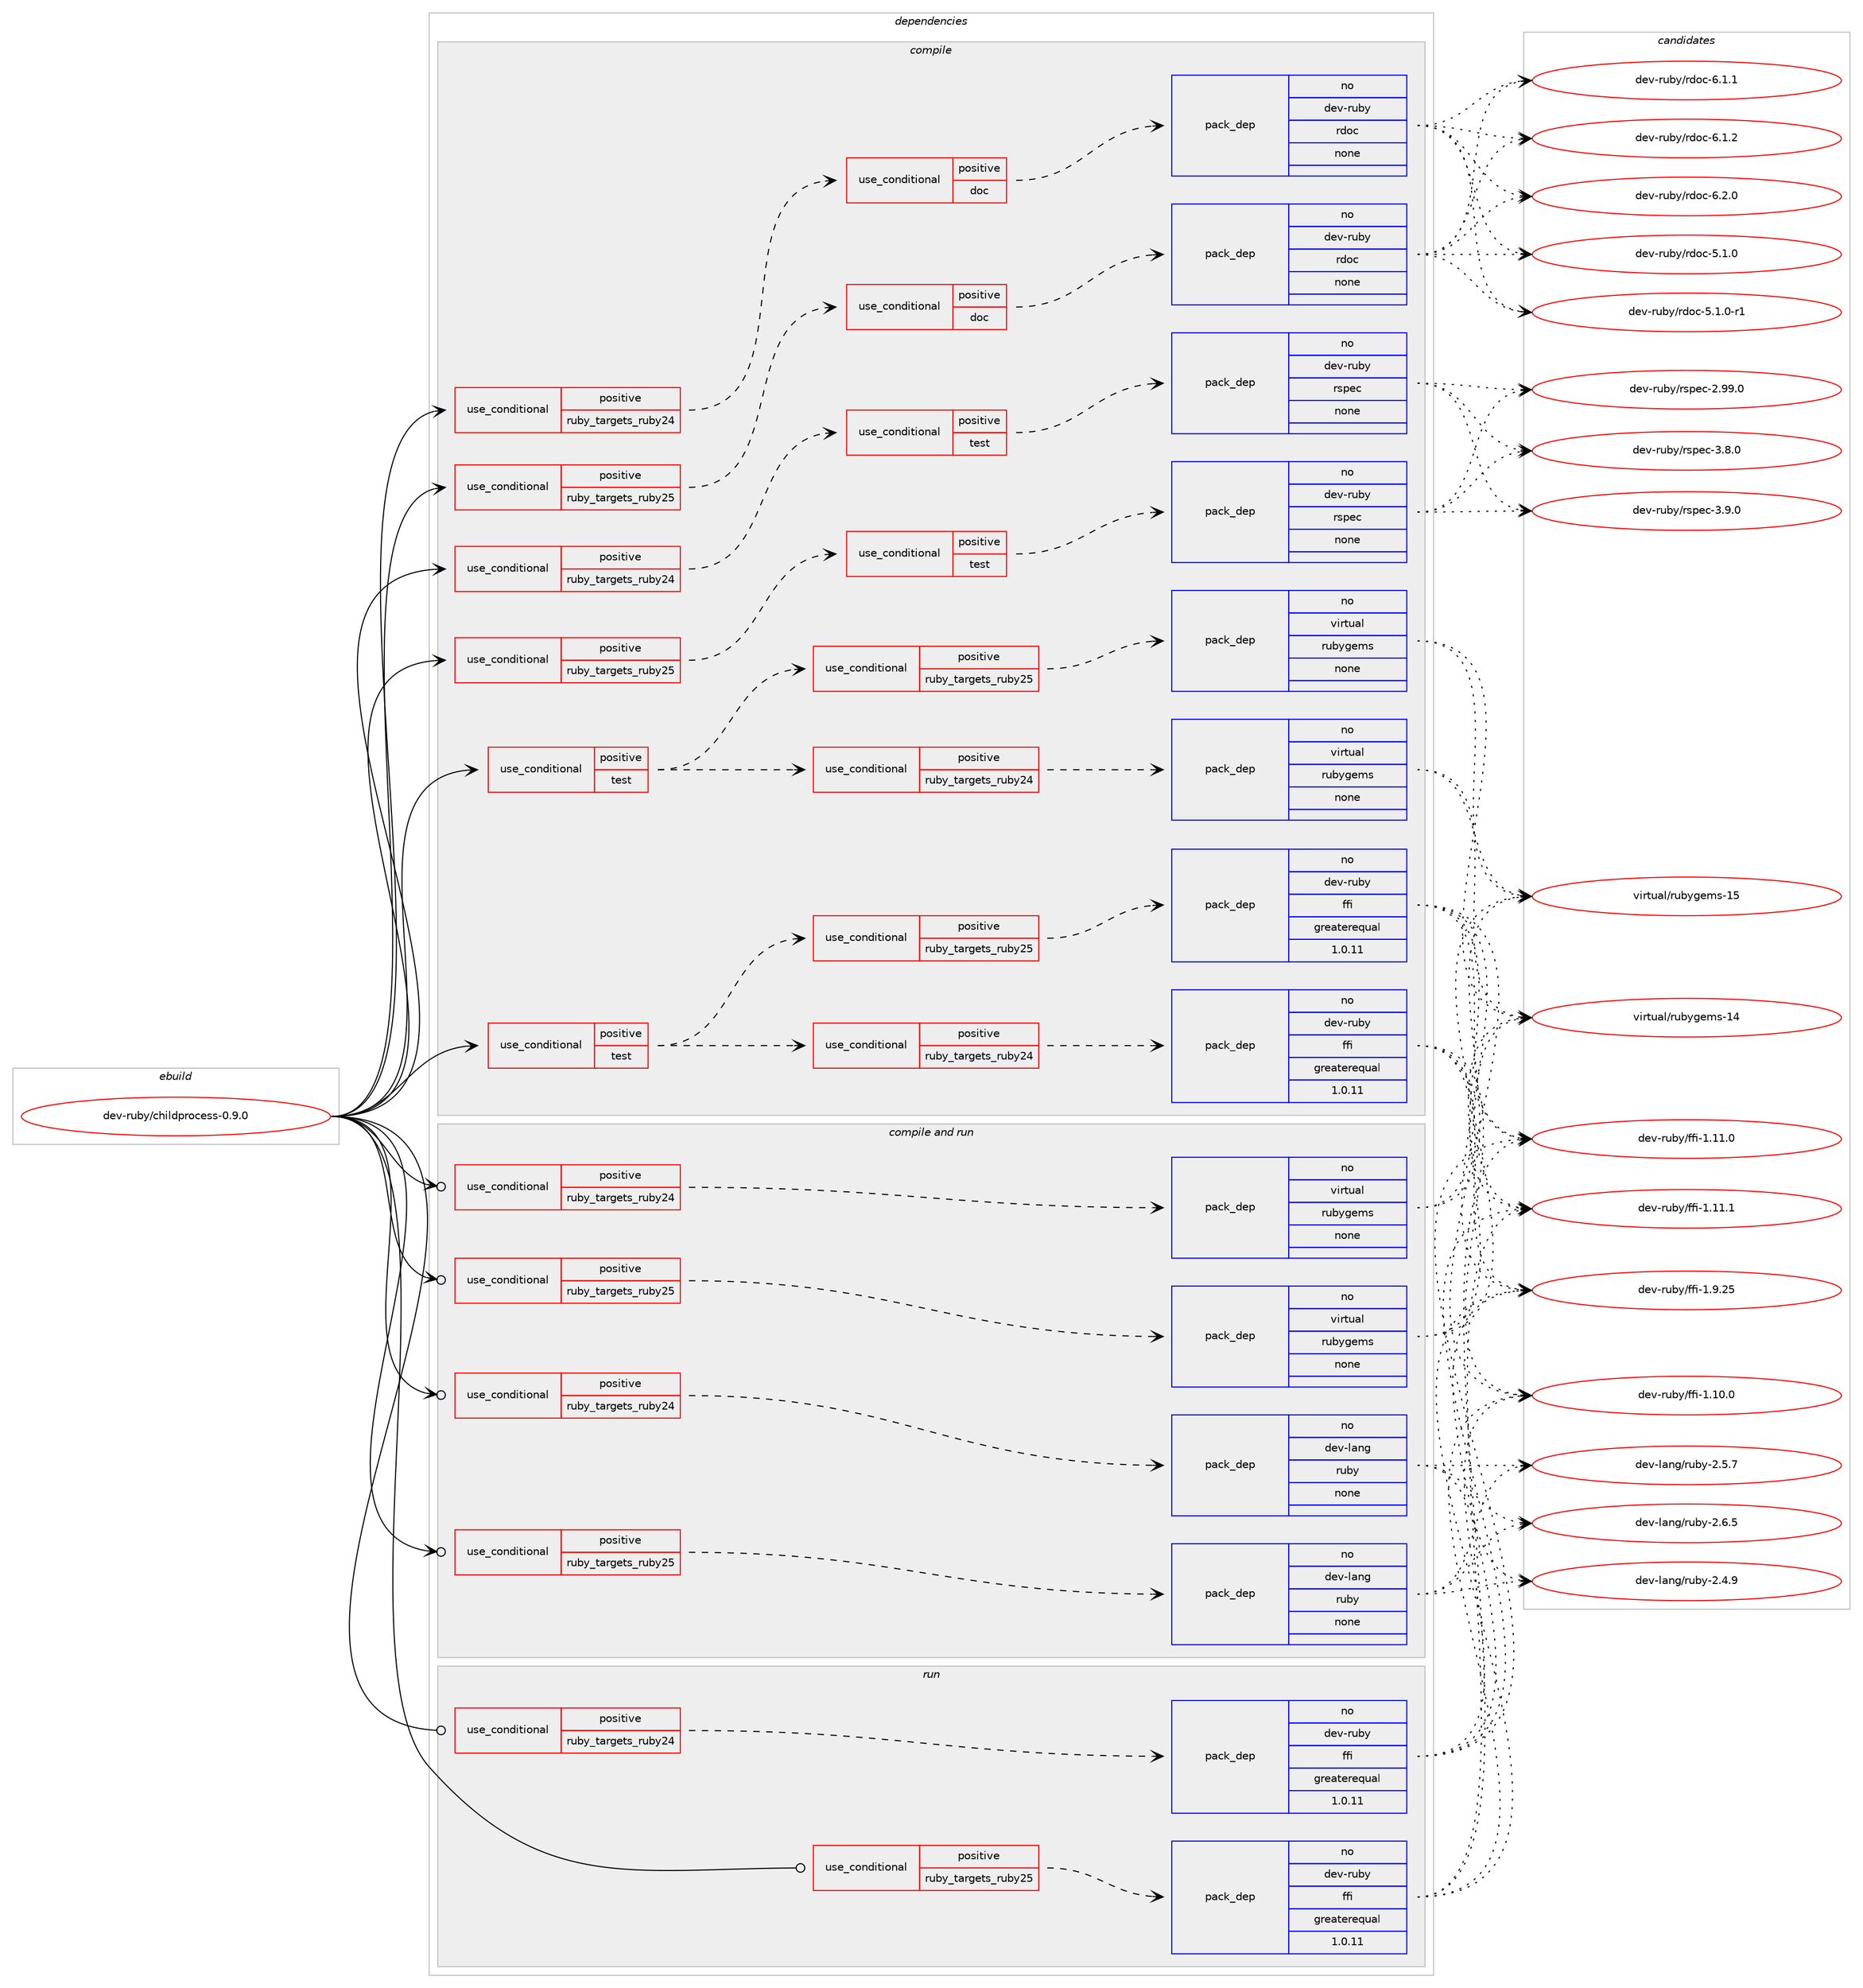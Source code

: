 digraph prolog {

# *************
# Graph options
# *************

newrank=true;
concentrate=true;
compound=true;
graph [rankdir=LR,fontname=Helvetica,fontsize=10,ranksep=1.5];#, ranksep=2.5, nodesep=0.2];
edge  [arrowhead=vee];
node  [fontname=Helvetica,fontsize=10];

# **********
# The ebuild
# **********

subgraph cluster_leftcol {
color=gray;
rank=same;
label=<<i>ebuild</i>>;
id [label="dev-ruby/childprocess-0.9.0", color=red, width=4, href="../dev-ruby/childprocess-0.9.0.svg"];
}

# ****************
# The dependencies
# ****************

subgraph cluster_midcol {
color=gray;
label=<<i>dependencies</i>>;
subgraph cluster_compile {
fillcolor="#eeeeee";
style=filled;
label=<<i>compile</i>>;
subgraph cond160071 {
dependency680985 [label=<<TABLE BORDER="0" CELLBORDER="1" CELLSPACING="0" CELLPADDING="4"><TR><TD ROWSPAN="3" CELLPADDING="10">use_conditional</TD></TR><TR><TD>positive</TD></TR><TR><TD>ruby_targets_ruby24</TD></TR></TABLE>>, shape=none, color=red];
subgraph cond160072 {
dependency680986 [label=<<TABLE BORDER="0" CELLBORDER="1" CELLSPACING="0" CELLPADDING="4"><TR><TD ROWSPAN="3" CELLPADDING="10">use_conditional</TD></TR><TR><TD>positive</TD></TR><TR><TD>doc</TD></TR></TABLE>>, shape=none, color=red];
subgraph pack508948 {
dependency680987 [label=<<TABLE BORDER="0" CELLBORDER="1" CELLSPACING="0" CELLPADDING="4" WIDTH="220"><TR><TD ROWSPAN="6" CELLPADDING="30">pack_dep</TD></TR><TR><TD WIDTH="110">no</TD></TR><TR><TD>dev-ruby</TD></TR><TR><TD>rdoc</TD></TR><TR><TD>none</TD></TR><TR><TD></TD></TR></TABLE>>, shape=none, color=blue];
}
dependency680986:e -> dependency680987:w [weight=20,style="dashed",arrowhead="vee"];
}
dependency680985:e -> dependency680986:w [weight=20,style="dashed",arrowhead="vee"];
}
id:e -> dependency680985:w [weight=20,style="solid",arrowhead="vee"];
subgraph cond160073 {
dependency680988 [label=<<TABLE BORDER="0" CELLBORDER="1" CELLSPACING="0" CELLPADDING="4"><TR><TD ROWSPAN="3" CELLPADDING="10">use_conditional</TD></TR><TR><TD>positive</TD></TR><TR><TD>ruby_targets_ruby24</TD></TR></TABLE>>, shape=none, color=red];
subgraph cond160074 {
dependency680989 [label=<<TABLE BORDER="0" CELLBORDER="1" CELLSPACING="0" CELLPADDING="4"><TR><TD ROWSPAN="3" CELLPADDING="10">use_conditional</TD></TR><TR><TD>positive</TD></TR><TR><TD>test</TD></TR></TABLE>>, shape=none, color=red];
subgraph pack508949 {
dependency680990 [label=<<TABLE BORDER="0" CELLBORDER="1" CELLSPACING="0" CELLPADDING="4" WIDTH="220"><TR><TD ROWSPAN="6" CELLPADDING="30">pack_dep</TD></TR><TR><TD WIDTH="110">no</TD></TR><TR><TD>dev-ruby</TD></TR><TR><TD>rspec</TD></TR><TR><TD>none</TD></TR><TR><TD></TD></TR></TABLE>>, shape=none, color=blue];
}
dependency680989:e -> dependency680990:w [weight=20,style="dashed",arrowhead="vee"];
}
dependency680988:e -> dependency680989:w [weight=20,style="dashed",arrowhead="vee"];
}
id:e -> dependency680988:w [weight=20,style="solid",arrowhead="vee"];
subgraph cond160075 {
dependency680991 [label=<<TABLE BORDER="0" CELLBORDER="1" CELLSPACING="0" CELLPADDING="4"><TR><TD ROWSPAN="3" CELLPADDING="10">use_conditional</TD></TR><TR><TD>positive</TD></TR><TR><TD>ruby_targets_ruby25</TD></TR></TABLE>>, shape=none, color=red];
subgraph cond160076 {
dependency680992 [label=<<TABLE BORDER="0" CELLBORDER="1" CELLSPACING="0" CELLPADDING="4"><TR><TD ROWSPAN="3" CELLPADDING="10">use_conditional</TD></TR><TR><TD>positive</TD></TR><TR><TD>doc</TD></TR></TABLE>>, shape=none, color=red];
subgraph pack508950 {
dependency680993 [label=<<TABLE BORDER="0" CELLBORDER="1" CELLSPACING="0" CELLPADDING="4" WIDTH="220"><TR><TD ROWSPAN="6" CELLPADDING="30">pack_dep</TD></TR><TR><TD WIDTH="110">no</TD></TR><TR><TD>dev-ruby</TD></TR><TR><TD>rdoc</TD></TR><TR><TD>none</TD></TR><TR><TD></TD></TR></TABLE>>, shape=none, color=blue];
}
dependency680992:e -> dependency680993:w [weight=20,style="dashed",arrowhead="vee"];
}
dependency680991:e -> dependency680992:w [weight=20,style="dashed",arrowhead="vee"];
}
id:e -> dependency680991:w [weight=20,style="solid",arrowhead="vee"];
subgraph cond160077 {
dependency680994 [label=<<TABLE BORDER="0" CELLBORDER="1" CELLSPACING="0" CELLPADDING="4"><TR><TD ROWSPAN="3" CELLPADDING="10">use_conditional</TD></TR><TR><TD>positive</TD></TR><TR><TD>ruby_targets_ruby25</TD></TR></TABLE>>, shape=none, color=red];
subgraph cond160078 {
dependency680995 [label=<<TABLE BORDER="0" CELLBORDER="1" CELLSPACING="0" CELLPADDING="4"><TR><TD ROWSPAN="3" CELLPADDING="10">use_conditional</TD></TR><TR><TD>positive</TD></TR><TR><TD>test</TD></TR></TABLE>>, shape=none, color=red];
subgraph pack508951 {
dependency680996 [label=<<TABLE BORDER="0" CELLBORDER="1" CELLSPACING="0" CELLPADDING="4" WIDTH="220"><TR><TD ROWSPAN="6" CELLPADDING="30">pack_dep</TD></TR><TR><TD WIDTH="110">no</TD></TR><TR><TD>dev-ruby</TD></TR><TR><TD>rspec</TD></TR><TR><TD>none</TD></TR><TR><TD></TD></TR></TABLE>>, shape=none, color=blue];
}
dependency680995:e -> dependency680996:w [weight=20,style="dashed",arrowhead="vee"];
}
dependency680994:e -> dependency680995:w [weight=20,style="dashed",arrowhead="vee"];
}
id:e -> dependency680994:w [weight=20,style="solid",arrowhead="vee"];
subgraph cond160079 {
dependency680997 [label=<<TABLE BORDER="0" CELLBORDER="1" CELLSPACING="0" CELLPADDING="4"><TR><TD ROWSPAN="3" CELLPADDING="10">use_conditional</TD></TR><TR><TD>positive</TD></TR><TR><TD>test</TD></TR></TABLE>>, shape=none, color=red];
subgraph cond160080 {
dependency680998 [label=<<TABLE BORDER="0" CELLBORDER="1" CELLSPACING="0" CELLPADDING="4"><TR><TD ROWSPAN="3" CELLPADDING="10">use_conditional</TD></TR><TR><TD>positive</TD></TR><TR><TD>ruby_targets_ruby24</TD></TR></TABLE>>, shape=none, color=red];
subgraph pack508952 {
dependency680999 [label=<<TABLE BORDER="0" CELLBORDER="1" CELLSPACING="0" CELLPADDING="4" WIDTH="220"><TR><TD ROWSPAN="6" CELLPADDING="30">pack_dep</TD></TR><TR><TD WIDTH="110">no</TD></TR><TR><TD>dev-ruby</TD></TR><TR><TD>ffi</TD></TR><TR><TD>greaterequal</TD></TR><TR><TD>1.0.11</TD></TR></TABLE>>, shape=none, color=blue];
}
dependency680998:e -> dependency680999:w [weight=20,style="dashed",arrowhead="vee"];
}
dependency680997:e -> dependency680998:w [weight=20,style="dashed",arrowhead="vee"];
subgraph cond160081 {
dependency681000 [label=<<TABLE BORDER="0" CELLBORDER="1" CELLSPACING="0" CELLPADDING="4"><TR><TD ROWSPAN="3" CELLPADDING="10">use_conditional</TD></TR><TR><TD>positive</TD></TR><TR><TD>ruby_targets_ruby25</TD></TR></TABLE>>, shape=none, color=red];
subgraph pack508953 {
dependency681001 [label=<<TABLE BORDER="0" CELLBORDER="1" CELLSPACING="0" CELLPADDING="4" WIDTH="220"><TR><TD ROWSPAN="6" CELLPADDING="30">pack_dep</TD></TR><TR><TD WIDTH="110">no</TD></TR><TR><TD>dev-ruby</TD></TR><TR><TD>ffi</TD></TR><TR><TD>greaterequal</TD></TR><TR><TD>1.0.11</TD></TR></TABLE>>, shape=none, color=blue];
}
dependency681000:e -> dependency681001:w [weight=20,style="dashed",arrowhead="vee"];
}
dependency680997:e -> dependency681000:w [weight=20,style="dashed",arrowhead="vee"];
}
id:e -> dependency680997:w [weight=20,style="solid",arrowhead="vee"];
subgraph cond160082 {
dependency681002 [label=<<TABLE BORDER="0" CELLBORDER="1" CELLSPACING="0" CELLPADDING="4"><TR><TD ROWSPAN="3" CELLPADDING="10">use_conditional</TD></TR><TR><TD>positive</TD></TR><TR><TD>test</TD></TR></TABLE>>, shape=none, color=red];
subgraph cond160083 {
dependency681003 [label=<<TABLE BORDER="0" CELLBORDER="1" CELLSPACING="0" CELLPADDING="4"><TR><TD ROWSPAN="3" CELLPADDING="10">use_conditional</TD></TR><TR><TD>positive</TD></TR><TR><TD>ruby_targets_ruby24</TD></TR></TABLE>>, shape=none, color=red];
subgraph pack508954 {
dependency681004 [label=<<TABLE BORDER="0" CELLBORDER="1" CELLSPACING="0" CELLPADDING="4" WIDTH="220"><TR><TD ROWSPAN="6" CELLPADDING="30">pack_dep</TD></TR><TR><TD WIDTH="110">no</TD></TR><TR><TD>virtual</TD></TR><TR><TD>rubygems</TD></TR><TR><TD>none</TD></TR><TR><TD></TD></TR></TABLE>>, shape=none, color=blue];
}
dependency681003:e -> dependency681004:w [weight=20,style="dashed",arrowhead="vee"];
}
dependency681002:e -> dependency681003:w [weight=20,style="dashed",arrowhead="vee"];
subgraph cond160084 {
dependency681005 [label=<<TABLE BORDER="0" CELLBORDER="1" CELLSPACING="0" CELLPADDING="4"><TR><TD ROWSPAN="3" CELLPADDING="10">use_conditional</TD></TR><TR><TD>positive</TD></TR><TR><TD>ruby_targets_ruby25</TD></TR></TABLE>>, shape=none, color=red];
subgraph pack508955 {
dependency681006 [label=<<TABLE BORDER="0" CELLBORDER="1" CELLSPACING="0" CELLPADDING="4" WIDTH="220"><TR><TD ROWSPAN="6" CELLPADDING="30">pack_dep</TD></TR><TR><TD WIDTH="110">no</TD></TR><TR><TD>virtual</TD></TR><TR><TD>rubygems</TD></TR><TR><TD>none</TD></TR><TR><TD></TD></TR></TABLE>>, shape=none, color=blue];
}
dependency681005:e -> dependency681006:w [weight=20,style="dashed",arrowhead="vee"];
}
dependency681002:e -> dependency681005:w [weight=20,style="dashed",arrowhead="vee"];
}
id:e -> dependency681002:w [weight=20,style="solid",arrowhead="vee"];
}
subgraph cluster_compileandrun {
fillcolor="#eeeeee";
style=filled;
label=<<i>compile and run</i>>;
subgraph cond160085 {
dependency681007 [label=<<TABLE BORDER="0" CELLBORDER="1" CELLSPACING="0" CELLPADDING="4"><TR><TD ROWSPAN="3" CELLPADDING="10">use_conditional</TD></TR><TR><TD>positive</TD></TR><TR><TD>ruby_targets_ruby24</TD></TR></TABLE>>, shape=none, color=red];
subgraph pack508956 {
dependency681008 [label=<<TABLE BORDER="0" CELLBORDER="1" CELLSPACING="0" CELLPADDING="4" WIDTH="220"><TR><TD ROWSPAN="6" CELLPADDING="30">pack_dep</TD></TR><TR><TD WIDTH="110">no</TD></TR><TR><TD>dev-lang</TD></TR><TR><TD>ruby</TD></TR><TR><TD>none</TD></TR><TR><TD></TD></TR></TABLE>>, shape=none, color=blue];
}
dependency681007:e -> dependency681008:w [weight=20,style="dashed",arrowhead="vee"];
}
id:e -> dependency681007:w [weight=20,style="solid",arrowhead="odotvee"];
subgraph cond160086 {
dependency681009 [label=<<TABLE BORDER="0" CELLBORDER="1" CELLSPACING="0" CELLPADDING="4"><TR><TD ROWSPAN="3" CELLPADDING="10">use_conditional</TD></TR><TR><TD>positive</TD></TR><TR><TD>ruby_targets_ruby24</TD></TR></TABLE>>, shape=none, color=red];
subgraph pack508957 {
dependency681010 [label=<<TABLE BORDER="0" CELLBORDER="1" CELLSPACING="0" CELLPADDING="4" WIDTH="220"><TR><TD ROWSPAN="6" CELLPADDING="30">pack_dep</TD></TR><TR><TD WIDTH="110">no</TD></TR><TR><TD>virtual</TD></TR><TR><TD>rubygems</TD></TR><TR><TD>none</TD></TR><TR><TD></TD></TR></TABLE>>, shape=none, color=blue];
}
dependency681009:e -> dependency681010:w [weight=20,style="dashed",arrowhead="vee"];
}
id:e -> dependency681009:w [weight=20,style="solid",arrowhead="odotvee"];
subgraph cond160087 {
dependency681011 [label=<<TABLE BORDER="0" CELLBORDER="1" CELLSPACING="0" CELLPADDING="4"><TR><TD ROWSPAN="3" CELLPADDING="10">use_conditional</TD></TR><TR><TD>positive</TD></TR><TR><TD>ruby_targets_ruby25</TD></TR></TABLE>>, shape=none, color=red];
subgraph pack508958 {
dependency681012 [label=<<TABLE BORDER="0" CELLBORDER="1" CELLSPACING="0" CELLPADDING="4" WIDTH="220"><TR><TD ROWSPAN="6" CELLPADDING="30">pack_dep</TD></TR><TR><TD WIDTH="110">no</TD></TR><TR><TD>dev-lang</TD></TR><TR><TD>ruby</TD></TR><TR><TD>none</TD></TR><TR><TD></TD></TR></TABLE>>, shape=none, color=blue];
}
dependency681011:e -> dependency681012:w [weight=20,style="dashed",arrowhead="vee"];
}
id:e -> dependency681011:w [weight=20,style="solid",arrowhead="odotvee"];
subgraph cond160088 {
dependency681013 [label=<<TABLE BORDER="0" CELLBORDER="1" CELLSPACING="0" CELLPADDING="4"><TR><TD ROWSPAN="3" CELLPADDING="10">use_conditional</TD></TR><TR><TD>positive</TD></TR><TR><TD>ruby_targets_ruby25</TD></TR></TABLE>>, shape=none, color=red];
subgraph pack508959 {
dependency681014 [label=<<TABLE BORDER="0" CELLBORDER="1" CELLSPACING="0" CELLPADDING="4" WIDTH="220"><TR><TD ROWSPAN="6" CELLPADDING="30">pack_dep</TD></TR><TR><TD WIDTH="110">no</TD></TR><TR><TD>virtual</TD></TR><TR><TD>rubygems</TD></TR><TR><TD>none</TD></TR><TR><TD></TD></TR></TABLE>>, shape=none, color=blue];
}
dependency681013:e -> dependency681014:w [weight=20,style="dashed",arrowhead="vee"];
}
id:e -> dependency681013:w [weight=20,style="solid",arrowhead="odotvee"];
}
subgraph cluster_run {
fillcolor="#eeeeee";
style=filled;
label=<<i>run</i>>;
subgraph cond160089 {
dependency681015 [label=<<TABLE BORDER="0" CELLBORDER="1" CELLSPACING="0" CELLPADDING="4"><TR><TD ROWSPAN="3" CELLPADDING="10">use_conditional</TD></TR><TR><TD>positive</TD></TR><TR><TD>ruby_targets_ruby24</TD></TR></TABLE>>, shape=none, color=red];
subgraph pack508960 {
dependency681016 [label=<<TABLE BORDER="0" CELLBORDER="1" CELLSPACING="0" CELLPADDING="4" WIDTH="220"><TR><TD ROWSPAN="6" CELLPADDING="30">pack_dep</TD></TR><TR><TD WIDTH="110">no</TD></TR><TR><TD>dev-ruby</TD></TR><TR><TD>ffi</TD></TR><TR><TD>greaterequal</TD></TR><TR><TD>1.0.11</TD></TR></TABLE>>, shape=none, color=blue];
}
dependency681015:e -> dependency681016:w [weight=20,style="dashed",arrowhead="vee"];
}
id:e -> dependency681015:w [weight=20,style="solid",arrowhead="odot"];
subgraph cond160090 {
dependency681017 [label=<<TABLE BORDER="0" CELLBORDER="1" CELLSPACING="0" CELLPADDING="4"><TR><TD ROWSPAN="3" CELLPADDING="10">use_conditional</TD></TR><TR><TD>positive</TD></TR><TR><TD>ruby_targets_ruby25</TD></TR></TABLE>>, shape=none, color=red];
subgraph pack508961 {
dependency681018 [label=<<TABLE BORDER="0" CELLBORDER="1" CELLSPACING="0" CELLPADDING="4" WIDTH="220"><TR><TD ROWSPAN="6" CELLPADDING="30">pack_dep</TD></TR><TR><TD WIDTH="110">no</TD></TR><TR><TD>dev-ruby</TD></TR><TR><TD>ffi</TD></TR><TR><TD>greaterequal</TD></TR><TR><TD>1.0.11</TD></TR></TABLE>>, shape=none, color=blue];
}
dependency681017:e -> dependency681018:w [weight=20,style="dashed",arrowhead="vee"];
}
id:e -> dependency681017:w [weight=20,style="solid",arrowhead="odot"];
}
}

# **************
# The candidates
# **************

subgraph cluster_choices {
rank=same;
color=gray;
label=<<i>candidates</i>>;

subgraph choice508948 {
color=black;
nodesep=1;
choice10010111845114117981214711410011199455346494648 [label="dev-ruby/rdoc-5.1.0", color=red, width=4,href="../dev-ruby/rdoc-5.1.0.svg"];
choice100101118451141179812147114100111994553464946484511449 [label="dev-ruby/rdoc-5.1.0-r1", color=red, width=4,href="../dev-ruby/rdoc-5.1.0-r1.svg"];
choice10010111845114117981214711410011199455446494649 [label="dev-ruby/rdoc-6.1.1", color=red, width=4,href="../dev-ruby/rdoc-6.1.1.svg"];
choice10010111845114117981214711410011199455446494650 [label="dev-ruby/rdoc-6.1.2", color=red, width=4,href="../dev-ruby/rdoc-6.1.2.svg"];
choice10010111845114117981214711410011199455446504648 [label="dev-ruby/rdoc-6.2.0", color=red, width=4,href="../dev-ruby/rdoc-6.2.0.svg"];
dependency680987:e -> choice10010111845114117981214711410011199455346494648:w [style=dotted,weight="100"];
dependency680987:e -> choice100101118451141179812147114100111994553464946484511449:w [style=dotted,weight="100"];
dependency680987:e -> choice10010111845114117981214711410011199455446494649:w [style=dotted,weight="100"];
dependency680987:e -> choice10010111845114117981214711410011199455446494650:w [style=dotted,weight="100"];
dependency680987:e -> choice10010111845114117981214711410011199455446504648:w [style=dotted,weight="100"];
}
subgraph choice508949 {
color=black;
nodesep=1;
choice1001011184511411798121471141151121019945504657574648 [label="dev-ruby/rspec-2.99.0", color=red, width=4,href="../dev-ruby/rspec-2.99.0.svg"];
choice10010111845114117981214711411511210199455146564648 [label="dev-ruby/rspec-3.8.0", color=red, width=4,href="../dev-ruby/rspec-3.8.0.svg"];
choice10010111845114117981214711411511210199455146574648 [label="dev-ruby/rspec-3.9.0", color=red, width=4,href="../dev-ruby/rspec-3.9.0.svg"];
dependency680990:e -> choice1001011184511411798121471141151121019945504657574648:w [style=dotted,weight="100"];
dependency680990:e -> choice10010111845114117981214711411511210199455146564648:w [style=dotted,weight="100"];
dependency680990:e -> choice10010111845114117981214711411511210199455146574648:w [style=dotted,weight="100"];
}
subgraph choice508950 {
color=black;
nodesep=1;
choice10010111845114117981214711410011199455346494648 [label="dev-ruby/rdoc-5.1.0", color=red, width=4,href="../dev-ruby/rdoc-5.1.0.svg"];
choice100101118451141179812147114100111994553464946484511449 [label="dev-ruby/rdoc-5.1.0-r1", color=red, width=4,href="../dev-ruby/rdoc-5.1.0-r1.svg"];
choice10010111845114117981214711410011199455446494649 [label="dev-ruby/rdoc-6.1.1", color=red, width=4,href="../dev-ruby/rdoc-6.1.1.svg"];
choice10010111845114117981214711410011199455446494650 [label="dev-ruby/rdoc-6.1.2", color=red, width=4,href="../dev-ruby/rdoc-6.1.2.svg"];
choice10010111845114117981214711410011199455446504648 [label="dev-ruby/rdoc-6.2.0", color=red, width=4,href="../dev-ruby/rdoc-6.2.0.svg"];
dependency680993:e -> choice10010111845114117981214711410011199455346494648:w [style=dotted,weight="100"];
dependency680993:e -> choice100101118451141179812147114100111994553464946484511449:w [style=dotted,weight="100"];
dependency680993:e -> choice10010111845114117981214711410011199455446494649:w [style=dotted,weight="100"];
dependency680993:e -> choice10010111845114117981214711410011199455446494650:w [style=dotted,weight="100"];
dependency680993:e -> choice10010111845114117981214711410011199455446504648:w [style=dotted,weight="100"];
}
subgraph choice508951 {
color=black;
nodesep=1;
choice1001011184511411798121471141151121019945504657574648 [label="dev-ruby/rspec-2.99.0", color=red, width=4,href="../dev-ruby/rspec-2.99.0.svg"];
choice10010111845114117981214711411511210199455146564648 [label="dev-ruby/rspec-3.8.0", color=red, width=4,href="../dev-ruby/rspec-3.8.0.svg"];
choice10010111845114117981214711411511210199455146574648 [label="dev-ruby/rspec-3.9.0", color=red, width=4,href="../dev-ruby/rspec-3.9.0.svg"];
dependency680996:e -> choice1001011184511411798121471141151121019945504657574648:w [style=dotted,weight="100"];
dependency680996:e -> choice10010111845114117981214711411511210199455146564648:w [style=dotted,weight="100"];
dependency680996:e -> choice10010111845114117981214711411511210199455146574648:w [style=dotted,weight="100"];
}
subgraph choice508952 {
color=black;
nodesep=1;
choice10010111845114117981214710210210545494649484648 [label="dev-ruby/ffi-1.10.0", color=red, width=4,href="../dev-ruby/ffi-1.10.0.svg"];
choice10010111845114117981214710210210545494649494648 [label="dev-ruby/ffi-1.11.0", color=red, width=4,href="../dev-ruby/ffi-1.11.0.svg"];
choice10010111845114117981214710210210545494649494649 [label="dev-ruby/ffi-1.11.1", color=red, width=4,href="../dev-ruby/ffi-1.11.1.svg"];
choice10010111845114117981214710210210545494657465053 [label="dev-ruby/ffi-1.9.25", color=red, width=4,href="../dev-ruby/ffi-1.9.25.svg"];
dependency680999:e -> choice10010111845114117981214710210210545494649484648:w [style=dotted,weight="100"];
dependency680999:e -> choice10010111845114117981214710210210545494649494648:w [style=dotted,weight="100"];
dependency680999:e -> choice10010111845114117981214710210210545494649494649:w [style=dotted,weight="100"];
dependency680999:e -> choice10010111845114117981214710210210545494657465053:w [style=dotted,weight="100"];
}
subgraph choice508953 {
color=black;
nodesep=1;
choice10010111845114117981214710210210545494649484648 [label="dev-ruby/ffi-1.10.0", color=red, width=4,href="../dev-ruby/ffi-1.10.0.svg"];
choice10010111845114117981214710210210545494649494648 [label="dev-ruby/ffi-1.11.0", color=red, width=4,href="../dev-ruby/ffi-1.11.0.svg"];
choice10010111845114117981214710210210545494649494649 [label="dev-ruby/ffi-1.11.1", color=red, width=4,href="../dev-ruby/ffi-1.11.1.svg"];
choice10010111845114117981214710210210545494657465053 [label="dev-ruby/ffi-1.9.25", color=red, width=4,href="../dev-ruby/ffi-1.9.25.svg"];
dependency681001:e -> choice10010111845114117981214710210210545494649484648:w [style=dotted,weight="100"];
dependency681001:e -> choice10010111845114117981214710210210545494649494648:w [style=dotted,weight="100"];
dependency681001:e -> choice10010111845114117981214710210210545494649494649:w [style=dotted,weight="100"];
dependency681001:e -> choice10010111845114117981214710210210545494657465053:w [style=dotted,weight="100"];
}
subgraph choice508954 {
color=black;
nodesep=1;
choice118105114116117971084711411798121103101109115454952 [label="virtual/rubygems-14", color=red, width=4,href="../virtual/rubygems-14.svg"];
choice118105114116117971084711411798121103101109115454953 [label="virtual/rubygems-15", color=red, width=4,href="../virtual/rubygems-15.svg"];
dependency681004:e -> choice118105114116117971084711411798121103101109115454952:w [style=dotted,weight="100"];
dependency681004:e -> choice118105114116117971084711411798121103101109115454953:w [style=dotted,weight="100"];
}
subgraph choice508955 {
color=black;
nodesep=1;
choice118105114116117971084711411798121103101109115454952 [label="virtual/rubygems-14", color=red, width=4,href="../virtual/rubygems-14.svg"];
choice118105114116117971084711411798121103101109115454953 [label="virtual/rubygems-15", color=red, width=4,href="../virtual/rubygems-15.svg"];
dependency681006:e -> choice118105114116117971084711411798121103101109115454952:w [style=dotted,weight="100"];
dependency681006:e -> choice118105114116117971084711411798121103101109115454953:w [style=dotted,weight="100"];
}
subgraph choice508956 {
color=black;
nodesep=1;
choice10010111845108971101034711411798121455046524657 [label="dev-lang/ruby-2.4.9", color=red, width=4,href="../dev-lang/ruby-2.4.9.svg"];
choice10010111845108971101034711411798121455046534655 [label="dev-lang/ruby-2.5.7", color=red, width=4,href="../dev-lang/ruby-2.5.7.svg"];
choice10010111845108971101034711411798121455046544653 [label="dev-lang/ruby-2.6.5", color=red, width=4,href="../dev-lang/ruby-2.6.5.svg"];
dependency681008:e -> choice10010111845108971101034711411798121455046524657:w [style=dotted,weight="100"];
dependency681008:e -> choice10010111845108971101034711411798121455046534655:w [style=dotted,weight="100"];
dependency681008:e -> choice10010111845108971101034711411798121455046544653:w [style=dotted,weight="100"];
}
subgraph choice508957 {
color=black;
nodesep=1;
choice118105114116117971084711411798121103101109115454952 [label="virtual/rubygems-14", color=red, width=4,href="../virtual/rubygems-14.svg"];
choice118105114116117971084711411798121103101109115454953 [label="virtual/rubygems-15", color=red, width=4,href="../virtual/rubygems-15.svg"];
dependency681010:e -> choice118105114116117971084711411798121103101109115454952:w [style=dotted,weight="100"];
dependency681010:e -> choice118105114116117971084711411798121103101109115454953:w [style=dotted,weight="100"];
}
subgraph choice508958 {
color=black;
nodesep=1;
choice10010111845108971101034711411798121455046524657 [label="dev-lang/ruby-2.4.9", color=red, width=4,href="../dev-lang/ruby-2.4.9.svg"];
choice10010111845108971101034711411798121455046534655 [label="dev-lang/ruby-2.5.7", color=red, width=4,href="../dev-lang/ruby-2.5.7.svg"];
choice10010111845108971101034711411798121455046544653 [label="dev-lang/ruby-2.6.5", color=red, width=4,href="../dev-lang/ruby-2.6.5.svg"];
dependency681012:e -> choice10010111845108971101034711411798121455046524657:w [style=dotted,weight="100"];
dependency681012:e -> choice10010111845108971101034711411798121455046534655:w [style=dotted,weight="100"];
dependency681012:e -> choice10010111845108971101034711411798121455046544653:w [style=dotted,weight="100"];
}
subgraph choice508959 {
color=black;
nodesep=1;
choice118105114116117971084711411798121103101109115454952 [label="virtual/rubygems-14", color=red, width=4,href="../virtual/rubygems-14.svg"];
choice118105114116117971084711411798121103101109115454953 [label="virtual/rubygems-15", color=red, width=4,href="../virtual/rubygems-15.svg"];
dependency681014:e -> choice118105114116117971084711411798121103101109115454952:w [style=dotted,weight="100"];
dependency681014:e -> choice118105114116117971084711411798121103101109115454953:w [style=dotted,weight="100"];
}
subgraph choice508960 {
color=black;
nodesep=1;
choice10010111845114117981214710210210545494649484648 [label="dev-ruby/ffi-1.10.0", color=red, width=4,href="../dev-ruby/ffi-1.10.0.svg"];
choice10010111845114117981214710210210545494649494648 [label="dev-ruby/ffi-1.11.0", color=red, width=4,href="../dev-ruby/ffi-1.11.0.svg"];
choice10010111845114117981214710210210545494649494649 [label="dev-ruby/ffi-1.11.1", color=red, width=4,href="../dev-ruby/ffi-1.11.1.svg"];
choice10010111845114117981214710210210545494657465053 [label="dev-ruby/ffi-1.9.25", color=red, width=4,href="../dev-ruby/ffi-1.9.25.svg"];
dependency681016:e -> choice10010111845114117981214710210210545494649484648:w [style=dotted,weight="100"];
dependency681016:e -> choice10010111845114117981214710210210545494649494648:w [style=dotted,weight="100"];
dependency681016:e -> choice10010111845114117981214710210210545494649494649:w [style=dotted,weight="100"];
dependency681016:e -> choice10010111845114117981214710210210545494657465053:w [style=dotted,weight="100"];
}
subgraph choice508961 {
color=black;
nodesep=1;
choice10010111845114117981214710210210545494649484648 [label="dev-ruby/ffi-1.10.0", color=red, width=4,href="../dev-ruby/ffi-1.10.0.svg"];
choice10010111845114117981214710210210545494649494648 [label="dev-ruby/ffi-1.11.0", color=red, width=4,href="../dev-ruby/ffi-1.11.0.svg"];
choice10010111845114117981214710210210545494649494649 [label="dev-ruby/ffi-1.11.1", color=red, width=4,href="../dev-ruby/ffi-1.11.1.svg"];
choice10010111845114117981214710210210545494657465053 [label="dev-ruby/ffi-1.9.25", color=red, width=4,href="../dev-ruby/ffi-1.9.25.svg"];
dependency681018:e -> choice10010111845114117981214710210210545494649484648:w [style=dotted,weight="100"];
dependency681018:e -> choice10010111845114117981214710210210545494649494648:w [style=dotted,weight="100"];
dependency681018:e -> choice10010111845114117981214710210210545494649494649:w [style=dotted,weight="100"];
dependency681018:e -> choice10010111845114117981214710210210545494657465053:w [style=dotted,weight="100"];
}
}

}
